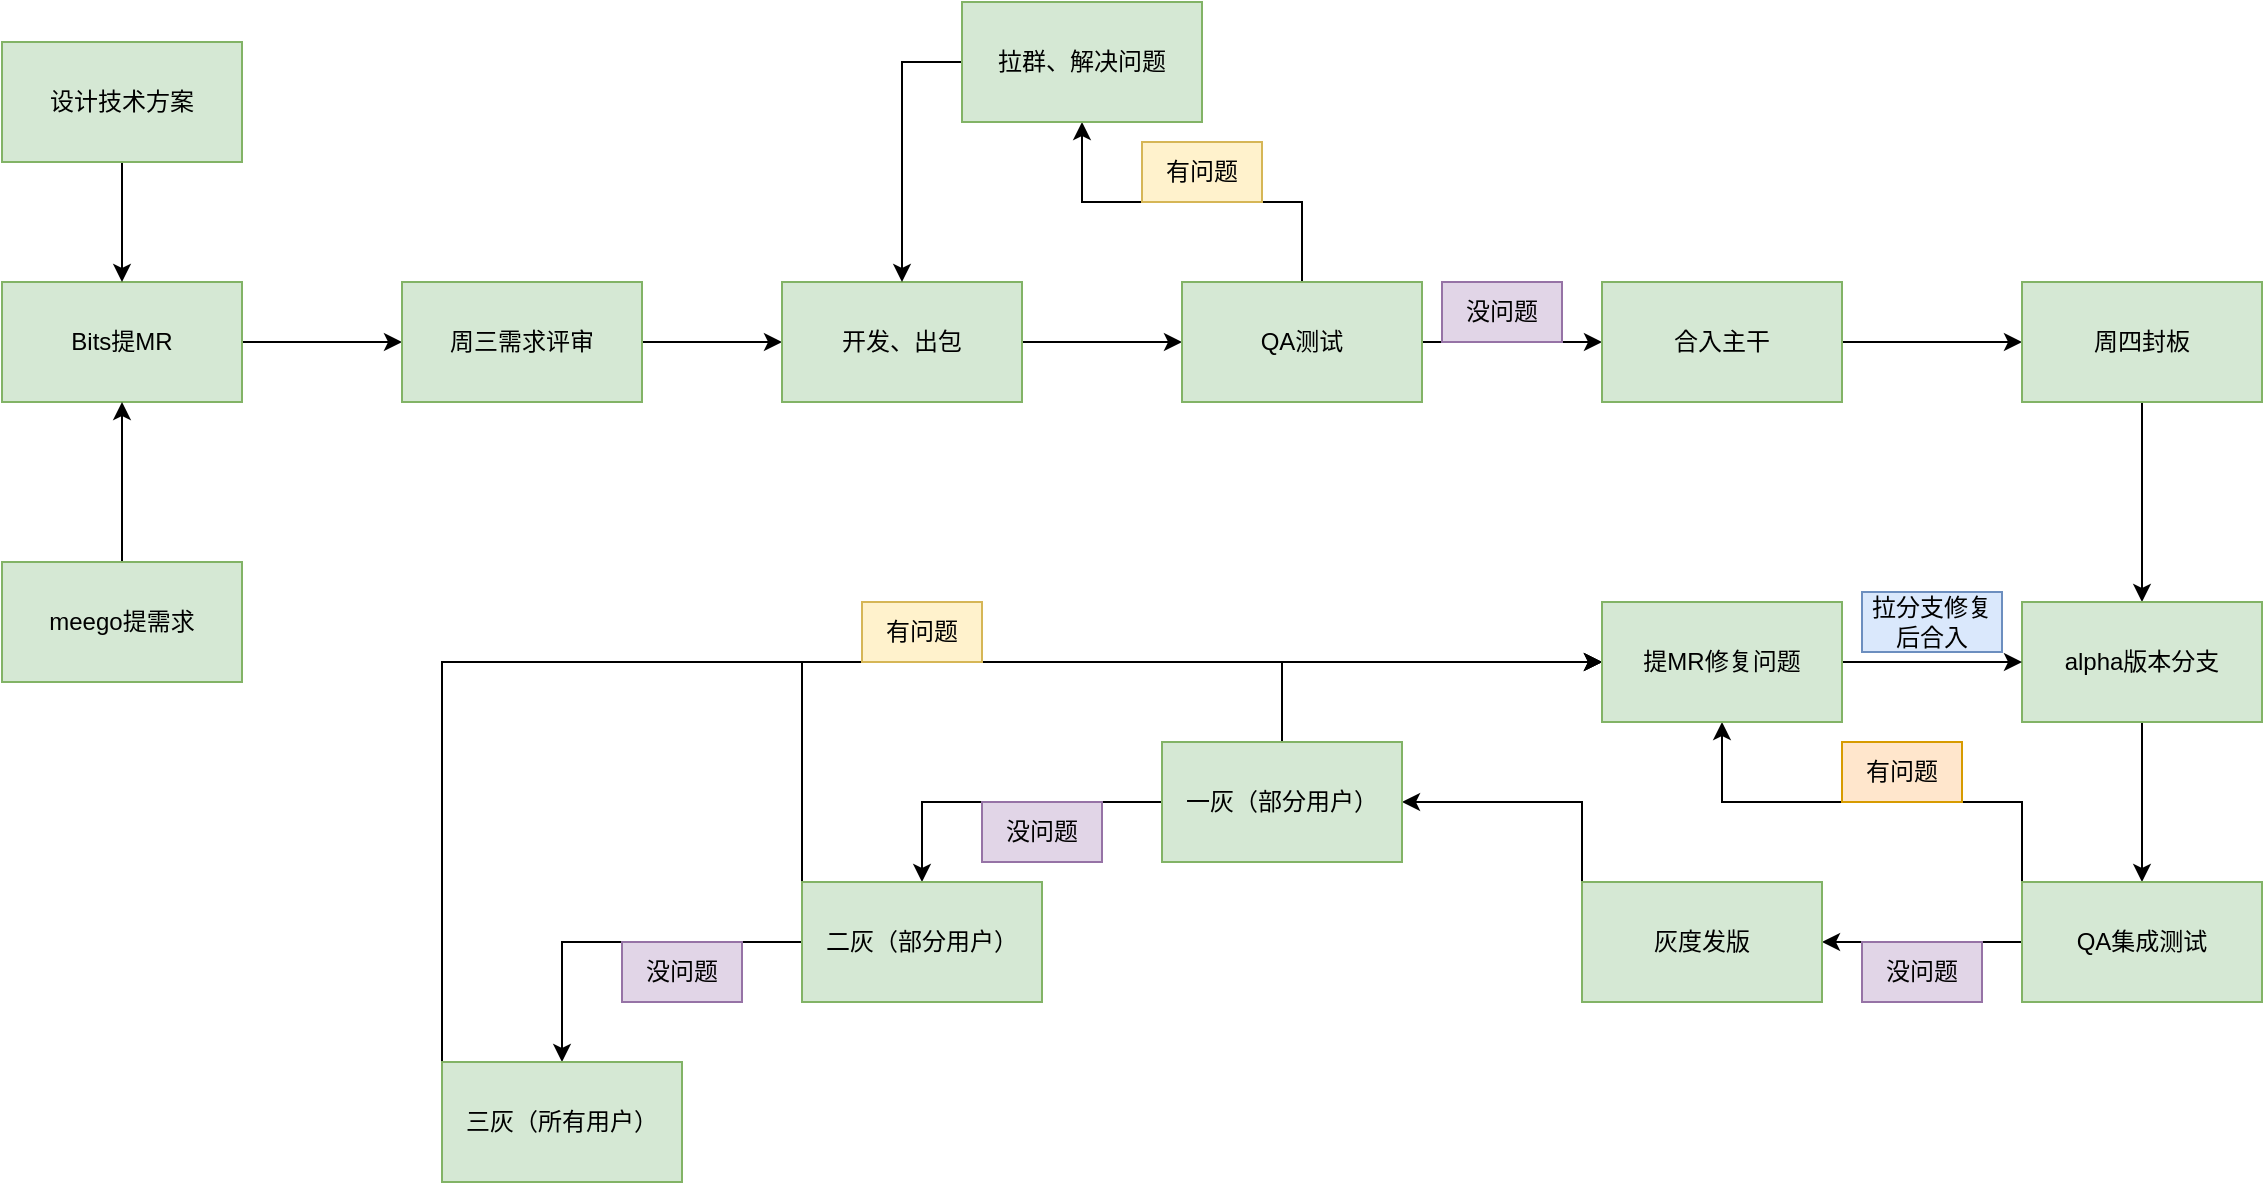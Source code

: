 <mxfile version="20.0.1" type="github" pages="2">
  <diagram id="VN5RRq84faukytnbtq8X" name="Page-1">
    <mxGraphModel dx="1186" dy="764" grid="1" gridSize="10" guides="1" tooltips="1" connect="1" arrows="1" fold="1" page="1" pageScale="1" pageWidth="3300" pageHeight="4681" math="0" shadow="0">
      <root>
        <mxCell id="0" />
        <mxCell id="1" parent="0" />
        <mxCell id="Y1dO7zzVAiiBP13VLuCY-13" style="edgeStyle=orthogonalEdgeStyle;rounded=0;orthogonalLoop=1;jettySize=auto;html=1;exitX=1;exitY=0.5;exitDx=0;exitDy=0;entryX=0;entryY=0.5;entryDx=0;entryDy=0;" parent="1" source="Y1dO7zzVAiiBP13VLuCY-1" target="Y1dO7zzVAiiBP13VLuCY-2" edge="1">
          <mxGeometry relative="1" as="geometry" />
        </mxCell>
        <mxCell id="Y1dO7zzVAiiBP13VLuCY-1" value="Bits提MR" style="rounded=0;whiteSpace=wrap;html=1;fillColor=#d5e8d4;strokeColor=#82b366;" parent="1" vertex="1">
          <mxGeometry x="110" y="290" width="120" height="60" as="geometry" />
        </mxCell>
        <mxCell id="Y1dO7zzVAiiBP13VLuCY-14" style="edgeStyle=orthogonalEdgeStyle;rounded=0;orthogonalLoop=1;jettySize=auto;html=1;exitX=1;exitY=0.5;exitDx=0;exitDy=0;entryX=0;entryY=0.5;entryDx=0;entryDy=0;" parent="1" source="Y1dO7zzVAiiBP13VLuCY-2" target="Y1dO7zzVAiiBP13VLuCY-3" edge="1">
          <mxGeometry relative="1" as="geometry" />
        </mxCell>
        <mxCell id="Y1dO7zzVAiiBP13VLuCY-2" value="周三需求评审" style="rounded=0;whiteSpace=wrap;html=1;fillColor=#d5e8d4;strokeColor=#82b366;" parent="1" vertex="1">
          <mxGeometry x="310" y="290" width="120" height="60" as="geometry" />
        </mxCell>
        <mxCell id="Y1dO7zzVAiiBP13VLuCY-15" style="edgeStyle=orthogonalEdgeStyle;rounded=0;orthogonalLoop=1;jettySize=auto;html=1;exitX=1;exitY=0.5;exitDx=0;exitDy=0;entryX=0;entryY=0.5;entryDx=0;entryDy=0;" parent="1" source="Y1dO7zzVAiiBP13VLuCY-3" target="Y1dO7zzVAiiBP13VLuCY-4" edge="1">
          <mxGeometry relative="1" as="geometry" />
        </mxCell>
        <mxCell id="Y1dO7zzVAiiBP13VLuCY-3" value="开发、出包" style="rounded=0;whiteSpace=wrap;html=1;fillColor=#d5e8d4;strokeColor=#82b366;" parent="1" vertex="1">
          <mxGeometry x="500" y="290" width="120" height="60" as="geometry" />
        </mxCell>
        <mxCell id="Y1dO7zzVAiiBP13VLuCY-16" style="edgeStyle=orthogonalEdgeStyle;rounded=0;orthogonalLoop=1;jettySize=auto;html=1;exitX=1;exitY=0.5;exitDx=0;exitDy=0;" parent="1" source="Y1dO7zzVAiiBP13VLuCY-4" target="Y1dO7zzVAiiBP13VLuCY-5" edge="1">
          <mxGeometry relative="1" as="geometry" />
        </mxCell>
        <mxCell id="Y1dO7zzVAiiBP13VLuCY-17" style="edgeStyle=orthogonalEdgeStyle;rounded=0;orthogonalLoop=1;jettySize=auto;html=1;exitX=0.5;exitY=0;exitDx=0;exitDy=0;" parent="1" source="Y1dO7zzVAiiBP13VLuCY-4" target="Y1dO7zzVAiiBP13VLuCY-6" edge="1">
          <mxGeometry relative="1" as="geometry" />
        </mxCell>
        <mxCell id="Y1dO7zzVAiiBP13VLuCY-4" value="QA测试" style="rounded=0;whiteSpace=wrap;html=1;fillColor=#d5e8d4;strokeColor=#82b366;" parent="1" vertex="1">
          <mxGeometry x="700" y="290" width="120" height="60" as="geometry" />
        </mxCell>
        <mxCell id="Y1dO7zzVAiiBP13VLuCY-19" style="edgeStyle=orthogonalEdgeStyle;rounded=0;orthogonalLoop=1;jettySize=auto;html=1;exitX=1;exitY=0.5;exitDx=0;exitDy=0;entryX=0;entryY=0.5;entryDx=0;entryDy=0;" parent="1" source="Y1dO7zzVAiiBP13VLuCY-5" target="Y1dO7zzVAiiBP13VLuCY-7" edge="1">
          <mxGeometry relative="1" as="geometry" />
        </mxCell>
        <mxCell id="Y1dO7zzVAiiBP13VLuCY-5" value="合入主干" style="rounded=0;whiteSpace=wrap;html=1;fillColor=#d5e8d4;strokeColor=#82b366;" parent="1" vertex="1">
          <mxGeometry x="910" y="290" width="120" height="60" as="geometry" />
        </mxCell>
        <mxCell id="Y1dO7zzVAiiBP13VLuCY-18" style="edgeStyle=orthogonalEdgeStyle;rounded=0;orthogonalLoop=1;jettySize=auto;html=1;exitX=0;exitY=0.5;exitDx=0;exitDy=0;entryX=0.5;entryY=0;entryDx=0;entryDy=0;" parent="1" source="Y1dO7zzVAiiBP13VLuCY-6" target="Y1dO7zzVAiiBP13VLuCY-3" edge="1">
          <mxGeometry relative="1" as="geometry">
            <mxPoint x="560" y="280" as="targetPoint" />
          </mxGeometry>
        </mxCell>
        <mxCell id="Y1dO7zzVAiiBP13VLuCY-6" value="拉群、解决问题" style="rounded=0;whiteSpace=wrap;html=1;fillColor=#d5e8d4;strokeColor=#82b366;" parent="1" vertex="1">
          <mxGeometry x="590" y="150" width="120" height="60" as="geometry" />
        </mxCell>
        <mxCell id="Y1dO7zzVAiiBP13VLuCY-36" style="edgeStyle=orthogonalEdgeStyle;rounded=0;orthogonalLoop=1;jettySize=auto;html=1;exitX=0.5;exitY=1;exitDx=0;exitDy=0;" parent="1" source="Y1dO7zzVAiiBP13VLuCY-7" target="Y1dO7zzVAiiBP13VLuCY-8" edge="1">
          <mxGeometry relative="1" as="geometry" />
        </mxCell>
        <mxCell id="Y1dO7zzVAiiBP13VLuCY-7" value="周四封板" style="rounded=0;whiteSpace=wrap;html=1;fillColor=#d5e8d4;strokeColor=#82b366;" parent="1" vertex="1">
          <mxGeometry x="1120" y="290" width="120" height="60" as="geometry" />
        </mxCell>
        <mxCell id="Y1dO7zzVAiiBP13VLuCY-33" style="edgeStyle=orthogonalEdgeStyle;rounded=0;orthogonalLoop=1;jettySize=auto;html=1;exitX=0.5;exitY=1;exitDx=0;exitDy=0;" parent="1" source="Y1dO7zzVAiiBP13VLuCY-8" target="Y1dO7zzVAiiBP13VLuCY-21" edge="1">
          <mxGeometry relative="1" as="geometry" />
        </mxCell>
        <mxCell id="Y1dO7zzVAiiBP13VLuCY-8" value="alpha版本分支" style="rounded=0;whiteSpace=wrap;html=1;fillColor=#d5e8d4;strokeColor=#82b366;" parent="1" vertex="1">
          <mxGeometry x="1120" y="450" width="120" height="60" as="geometry" />
        </mxCell>
        <mxCell id="Y1dO7zzVAiiBP13VLuCY-11" style="edgeStyle=orthogonalEdgeStyle;rounded=0;orthogonalLoop=1;jettySize=auto;html=1;exitX=0.5;exitY=1;exitDx=0;exitDy=0;entryX=0.5;entryY=0;entryDx=0;entryDy=0;" parent="1" source="Y1dO7zzVAiiBP13VLuCY-9" target="Y1dO7zzVAiiBP13VLuCY-1" edge="1">
          <mxGeometry relative="1" as="geometry" />
        </mxCell>
        <mxCell id="Y1dO7zzVAiiBP13VLuCY-9" value="设计技术方案" style="rounded=0;whiteSpace=wrap;html=1;fillColor=#d5e8d4;strokeColor=#82b366;" parent="1" vertex="1">
          <mxGeometry x="110" y="170" width="120" height="60" as="geometry" />
        </mxCell>
        <mxCell id="Y1dO7zzVAiiBP13VLuCY-12" style="edgeStyle=orthogonalEdgeStyle;rounded=0;orthogonalLoop=1;jettySize=auto;html=1;exitX=0.5;exitY=0;exitDx=0;exitDy=0;entryX=0.5;entryY=1;entryDx=0;entryDy=0;" parent="1" source="Y1dO7zzVAiiBP13VLuCY-10" target="Y1dO7zzVAiiBP13VLuCY-1" edge="1">
          <mxGeometry relative="1" as="geometry" />
        </mxCell>
        <mxCell id="Y1dO7zzVAiiBP13VLuCY-10" value="meego提需求" style="rounded=0;whiteSpace=wrap;html=1;fillColor=#d5e8d4;strokeColor=#82b366;" parent="1" vertex="1">
          <mxGeometry x="110" y="430" width="120" height="60" as="geometry" />
        </mxCell>
        <mxCell id="Y1dO7zzVAiiBP13VLuCY-32" style="edgeStyle=orthogonalEdgeStyle;rounded=0;orthogonalLoop=1;jettySize=auto;html=1;exitX=0;exitY=0.5;exitDx=0;exitDy=0;entryX=1;entryY=0.5;entryDx=0;entryDy=0;" parent="1" source="Y1dO7zzVAiiBP13VLuCY-21" target="Y1dO7zzVAiiBP13VLuCY-22" edge="1">
          <mxGeometry relative="1" as="geometry" />
        </mxCell>
        <mxCell id="Y1dO7zzVAiiBP13VLuCY-47" style="edgeStyle=orthogonalEdgeStyle;rounded=0;orthogonalLoop=1;jettySize=auto;html=1;exitX=0;exitY=0;exitDx=0;exitDy=0;" parent="1" source="Y1dO7zzVAiiBP13VLuCY-21" target="Y1dO7zzVAiiBP13VLuCY-29" edge="1">
          <mxGeometry relative="1" as="geometry" />
        </mxCell>
        <mxCell id="Y1dO7zzVAiiBP13VLuCY-21" value="QA集成测试" style="rounded=0;whiteSpace=wrap;html=1;fillColor=#d5e8d4;strokeColor=#82b366;" parent="1" vertex="1">
          <mxGeometry x="1120" y="590" width="120" height="60" as="geometry" />
        </mxCell>
        <mxCell id="Y1dO7zzVAiiBP13VLuCY-28" style="edgeStyle=orthogonalEdgeStyle;rounded=0;orthogonalLoop=1;jettySize=auto;html=1;exitX=0;exitY=0;exitDx=0;exitDy=0;entryX=1;entryY=0.5;entryDx=0;entryDy=0;" parent="1" source="Y1dO7zzVAiiBP13VLuCY-22" target="Y1dO7zzVAiiBP13VLuCY-23" edge="1">
          <mxGeometry relative="1" as="geometry" />
        </mxCell>
        <mxCell id="Y1dO7zzVAiiBP13VLuCY-22" value="灰度发版" style="rounded=0;whiteSpace=wrap;html=1;fillColor=#d5e8d4;strokeColor=#82b366;" parent="1" vertex="1">
          <mxGeometry x="900" y="590" width="120" height="60" as="geometry" />
        </mxCell>
        <mxCell id="Y1dO7zzVAiiBP13VLuCY-37" style="edgeStyle=orthogonalEdgeStyle;rounded=0;orthogonalLoop=1;jettySize=auto;html=1;exitX=0;exitY=0.5;exitDx=0;exitDy=0;" parent="1" source="Y1dO7zzVAiiBP13VLuCY-23" target="Y1dO7zzVAiiBP13VLuCY-26" edge="1">
          <mxGeometry relative="1" as="geometry" />
        </mxCell>
        <mxCell id="Y1dO7zzVAiiBP13VLuCY-39" style="edgeStyle=orthogonalEdgeStyle;rounded=0;orthogonalLoop=1;jettySize=auto;html=1;exitX=0.5;exitY=0;exitDx=0;exitDy=0;entryX=0;entryY=0.5;entryDx=0;entryDy=0;" parent="1" source="Y1dO7zzVAiiBP13VLuCY-23" target="Y1dO7zzVAiiBP13VLuCY-29" edge="1">
          <mxGeometry relative="1" as="geometry" />
        </mxCell>
        <mxCell id="Y1dO7zzVAiiBP13VLuCY-23" value="一灰（部分用户）" style="rounded=0;whiteSpace=wrap;html=1;fillColor=#d5e8d4;strokeColor=#82b366;" parent="1" vertex="1">
          <mxGeometry x="690" y="520" width="120" height="60" as="geometry" />
        </mxCell>
        <mxCell id="Y1dO7zzVAiiBP13VLuCY-38" style="edgeStyle=orthogonalEdgeStyle;rounded=0;orthogonalLoop=1;jettySize=auto;html=1;exitX=0;exitY=0.5;exitDx=0;exitDy=0;entryX=0.5;entryY=0;entryDx=0;entryDy=0;" parent="1" source="Y1dO7zzVAiiBP13VLuCY-26" target="Y1dO7zzVAiiBP13VLuCY-27" edge="1">
          <mxGeometry relative="1" as="geometry" />
        </mxCell>
        <mxCell id="Y1dO7zzVAiiBP13VLuCY-40" style="edgeStyle=orthogonalEdgeStyle;rounded=0;orthogonalLoop=1;jettySize=auto;html=1;exitX=0;exitY=0;exitDx=0;exitDy=0;entryX=0;entryY=0.5;entryDx=0;entryDy=0;" parent="1" source="Y1dO7zzVAiiBP13VLuCY-26" target="Y1dO7zzVAiiBP13VLuCY-29" edge="1">
          <mxGeometry relative="1" as="geometry" />
        </mxCell>
        <mxCell id="Y1dO7zzVAiiBP13VLuCY-26" value="二灰（部分用户）" style="rounded=0;whiteSpace=wrap;html=1;fillColor=#d5e8d4;strokeColor=#82b366;" parent="1" vertex="1">
          <mxGeometry x="510" y="590" width="120" height="60" as="geometry" />
        </mxCell>
        <mxCell id="Y1dO7zzVAiiBP13VLuCY-41" style="edgeStyle=orthogonalEdgeStyle;rounded=0;orthogonalLoop=1;jettySize=auto;html=1;exitX=0;exitY=0;exitDx=0;exitDy=0;entryX=0;entryY=0.5;entryDx=0;entryDy=0;" parent="1" source="Y1dO7zzVAiiBP13VLuCY-27" target="Y1dO7zzVAiiBP13VLuCY-29" edge="1">
          <mxGeometry relative="1" as="geometry" />
        </mxCell>
        <mxCell id="Y1dO7zzVAiiBP13VLuCY-27" value="三灰（所有用户）" style="rounded=0;whiteSpace=wrap;html=1;fillColor=#d5e8d4;strokeColor=#82b366;" parent="1" vertex="1">
          <mxGeometry x="330" y="680" width="120" height="60" as="geometry" />
        </mxCell>
        <mxCell id="Y1dO7zzVAiiBP13VLuCY-35" style="edgeStyle=orthogonalEdgeStyle;rounded=0;orthogonalLoop=1;jettySize=auto;html=1;exitX=1;exitY=0.5;exitDx=0;exitDy=0;entryX=0;entryY=0.5;entryDx=0;entryDy=0;" parent="1" source="Y1dO7zzVAiiBP13VLuCY-29" target="Y1dO7zzVAiiBP13VLuCY-8" edge="1">
          <mxGeometry relative="1" as="geometry" />
        </mxCell>
        <mxCell id="Y1dO7zzVAiiBP13VLuCY-29" value="提MR修复问题" style="rounded=0;whiteSpace=wrap;html=1;fillColor=#d5e8d4;strokeColor=#82b366;" parent="1" vertex="1">
          <mxGeometry x="910" y="450" width="120" height="60" as="geometry" />
        </mxCell>
        <mxCell id="Y1dO7zzVAiiBP13VLuCY-42" value="有问题" style="text;html=1;strokeColor=#d6b656;fillColor=#fff2cc;align=center;verticalAlign=middle;whiteSpace=wrap;rounded=0;" parent="1" vertex="1">
          <mxGeometry x="540" y="450" width="60" height="30" as="geometry" />
        </mxCell>
        <mxCell id="Y1dO7zzVAiiBP13VLuCY-43" value="有问题" style="text;html=1;strokeColor=#d79b00;fillColor=#ffe6cc;align=center;verticalAlign=middle;whiteSpace=wrap;rounded=0;" parent="1" vertex="1">
          <mxGeometry x="1030" y="520" width="60" height="30" as="geometry" />
        </mxCell>
        <mxCell id="Y1dO7zzVAiiBP13VLuCY-48" value="没问题" style="text;html=1;strokeColor=#9673a6;fillColor=#e1d5e7;align=center;verticalAlign=middle;whiteSpace=wrap;rounded=0;" parent="1" vertex="1">
          <mxGeometry x="1040" y="620" width="60" height="30" as="geometry" />
        </mxCell>
        <mxCell id="Y1dO7zzVAiiBP13VLuCY-49" value="没问题" style="text;html=1;strokeColor=#9673a6;fillColor=#e1d5e7;align=center;verticalAlign=middle;whiteSpace=wrap;rounded=0;" parent="1" vertex="1">
          <mxGeometry x="600" y="550" width="60" height="30" as="geometry" />
        </mxCell>
        <mxCell id="Y1dO7zzVAiiBP13VLuCY-50" value="没问题" style="text;html=1;strokeColor=#9673a6;fillColor=#e1d5e7;align=center;verticalAlign=middle;whiteSpace=wrap;rounded=0;" parent="1" vertex="1">
          <mxGeometry x="420" y="620" width="60" height="30" as="geometry" />
        </mxCell>
        <mxCell id="Y1dO7zzVAiiBP13VLuCY-51" value="有问题" style="text;html=1;strokeColor=#d6b656;fillColor=#fff2cc;align=center;verticalAlign=middle;whiteSpace=wrap;rounded=0;" parent="1" vertex="1">
          <mxGeometry x="680" y="220" width="60" height="30" as="geometry" />
        </mxCell>
        <mxCell id="Y1dO7zzVAiiBP13VLuCY-53" value="没问题" style="text;html=1;strokeColor=#9673a6;fillColor=#e1d5e7;align=center;verticalAlign=middle;whiteSpace=wrap;rounded=0;" parent="1" vertex="1">
          <mxGeometry x="830" y="290" width="60" height="30" as="geometry" />
        </mxCell>
        <mxCell id="JIsoSGaMcCSEPQMuUAjz-1" value="拉分支修复后合入" style="text;html=1;strokeColor=#6c8ebf;fillColor=#dae8fc;align=center;verticalAlign=middle;whiteSpace=wrap;rounded=0;" parent="1" vertex="1">
          <mxGeometry x="1040" y="445" width="70" height="30" as="geometry" />
        </mxCell>
      </root>
    </mxGraphModel>
  </diagram>
  <diagram id="lVbHlih2k8gK7dWZxx8d" name="Page-2">
    <mxGraphModel dx="1186" dy="764" grid="1" gridSize="10" guides="1" tooltips="1" connect="1" arrows="1" fold="1" page="1" pageScale="1" pageWidth="3300" pageHeight="4681" math="0" shadow="0">
      <root>
        <mxCell id="0" />
        <mxCell id="1" parent="0" />
        <mxCell id="OQiKqw7o3t2S2XvImSCx-4" style="edgeStyle=orthogonalEdgeStyle;rounded=0;orthogonalLoop=1;jettySize=auto;html=1;exitX=1;exitY=0.5;exitDx=0;exitDy=0;entryX=0;entryY=0.5;entryDx=0;entryDy=0;" edge="1" parent="1" source="OPcJ06p7cwHCm-N5HzEM-1" target="OQiKqw7o3t2S2XvImSCx-1">
          <mxGeometry relative="1" as="geometry" />
        </mxCell>
        <mxCell id="OPcJ06p7cwHCm-N5HzEM-1" value="AWEUIKit" style="rounded=0;whiteSpace=wrap;html=1;fillColor=#dae8fc;strokeColor=#6c8ebf;" parent="1" vertex="1">
          <mxGeometry x="930" y="250" width="120" height="160" as="geometry" />
        </mxCell>
        <mxCell id="OQiKqw7o3t2S2XvImSCx-9" style="edgeStyle=orthogonalEdgeStyle;rounded=0;orthogonalLoop=1;jettySize=auto;html=1;exitX=1;exitY=0.5;exitDx=0;exitDy=0;entryX=0;entryY=0.5;entryDx=0;entryDy=0;" edge="1" parent="1" source="OPcJ06p7cwHCm-N5HzEM-2" target="OPcJ06p7cwHCm-N5HzEM-1">
          <mxGeometry relative="1" as="geometry" />
        </mxCell>
        <mxCell id="OPcJ06p7cwHCm-N5HzEM-2" value="" style="rounded=0;whiteSpace=wrap;html=1;fillColor=#dae8fc;strokeColor=#6c8ebf;" parent="1" vertex="1">
          <mxGeometry x="640" y="250" width="120" height="160" as="geometry" />
        </mxCell>
        <mxCell id="OQiKqw7o3t2S2XvImSCx-12" style="edgeStyle=orthogonalEdgeStyle;rounded=0;orthogonalLoop=1;jettySize=auto;html=1;exitX=1;exitY=0.5;exitDx=0;exitDy=0;" edge="1" parent="1" source="OPcJ06p7cwHCm-N5HzEM-3" target="OPcJ06p7cwHCm-N5HzEM-5">
          <mxGeometry relative="1" as="geometry" />
        </mxCell>
        <mxCell id="OPcJ06p7cwHCm-N5HzEM-3" value="bizUICompoent" style="rounded=0;whiteSpace=wrap;html=1;fillColor=#dae8fc;strokeColor=#6c8ebf;" parent="1" vertex="1">
          <mxGeometry x="170" y="300" width="120" height="60" as="geometry" />
        </mxCell>
        <mxCell id="OPcJ06p7cwHCm-N5HzEM-4" value="AWEListKit" style="rounded=0;whiteSpace=wrap;html=1;fillColor=#d5e8d4;strokeColor=#82b366;" parent="1" vertex="1">
          <mxGeometry x="650" y="340" width="100" height="60" as="geometry" />
        </mxCell>
        <mxCell id="OQiKqw7o3t2S2XvImSCx-11" style="edgeStyle=orthogonalEdgeStyle;rounded=0;orthogonalLoop=1;jettySize=auto;html=1;exitX=1;exitY=0.5;exitDx=0;exitDy=0;" edge="1" parent="1" source="OPcJ06p7cwHCm-N5HzEM-5" target="OPcJ06p7cwHCm-N5HzEM-2">
          <mxGeometry relative="1" as="geometry" />
        </mxCell>
        <mxCell id="OPcJ06p7cwHCm-N5HzEM-5" value="AUX" style="rounded=0;whiteSpace=wrap;html=1;fillColor=#dae8fc;strokeColor=#6c8ebf;" parent="1" vertex="1">
          <mxGeometry x="390" y="250" width="120" height="160" as="geometry" />
        </mxCell>
        <mxCell id="OQiKqw7o3t2S2XvImSCx-1" value="UIKit" style="rounded=0;whiteSpace=wrap;html=1;fillColor=#dae8fc;strokeColor=#6c8ebf;" vertex="1" parent="1">
          <mxGeometry x="1170" y="300" width="120" height="60" as="geometry" />
        </mxCell>
        <mxCell id="OQiKqw7o3t2S2XvImSCx-3" value="BasicUICompoent" style="rounded=0;whiteSpace=wrap;html=1;fillColor=#d5e8d4;strokeColor=#82b366;" vertex="1" parent="1">
          <mxGeometry x="940" y="340" width="100" height="60" as="geometry" />
        </mxCell>
        <mxCell id="OQiKqw7o3t2S2XvImSCx-8" value="baseUICompoent" style="rounded=0;whiteSpace=wrap;html=1;fillColor=#d5e8d4;strokeColor=#82b366;" vertex="1" parent="1">
          <mxGeometry x="650" y="260" width="100" height="60" as="geometry" />
        </mxCell>
      </root>
    </mxGraphModel>
  </diagram>
</mxfile>
